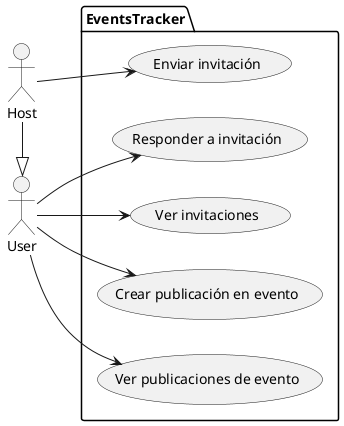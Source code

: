 @startuml invitations and posts management
left to right direction

actor User
actor Host
Host -|> User

package "EventsTracker" {
    usecase "Enviar invitación" as UC_SendInvitation
    usecase "Responder a invitación" as UC_RespondInvitation
    usecase "Ver invitaciones" as UC_ViewInvitations
    usecase "Crear publicación en evento" as UC_CreateEventPost
    usecase "Ver publicaciones de evento" as UC_ViewEventPosts
}

Host --> UC_SendInvitation
User --> UC_RespondInvitation
User --> UC_ViewInvitations
User --> UC_CreateEventPost
User --> UC_ViewEventPosts

@enduml
